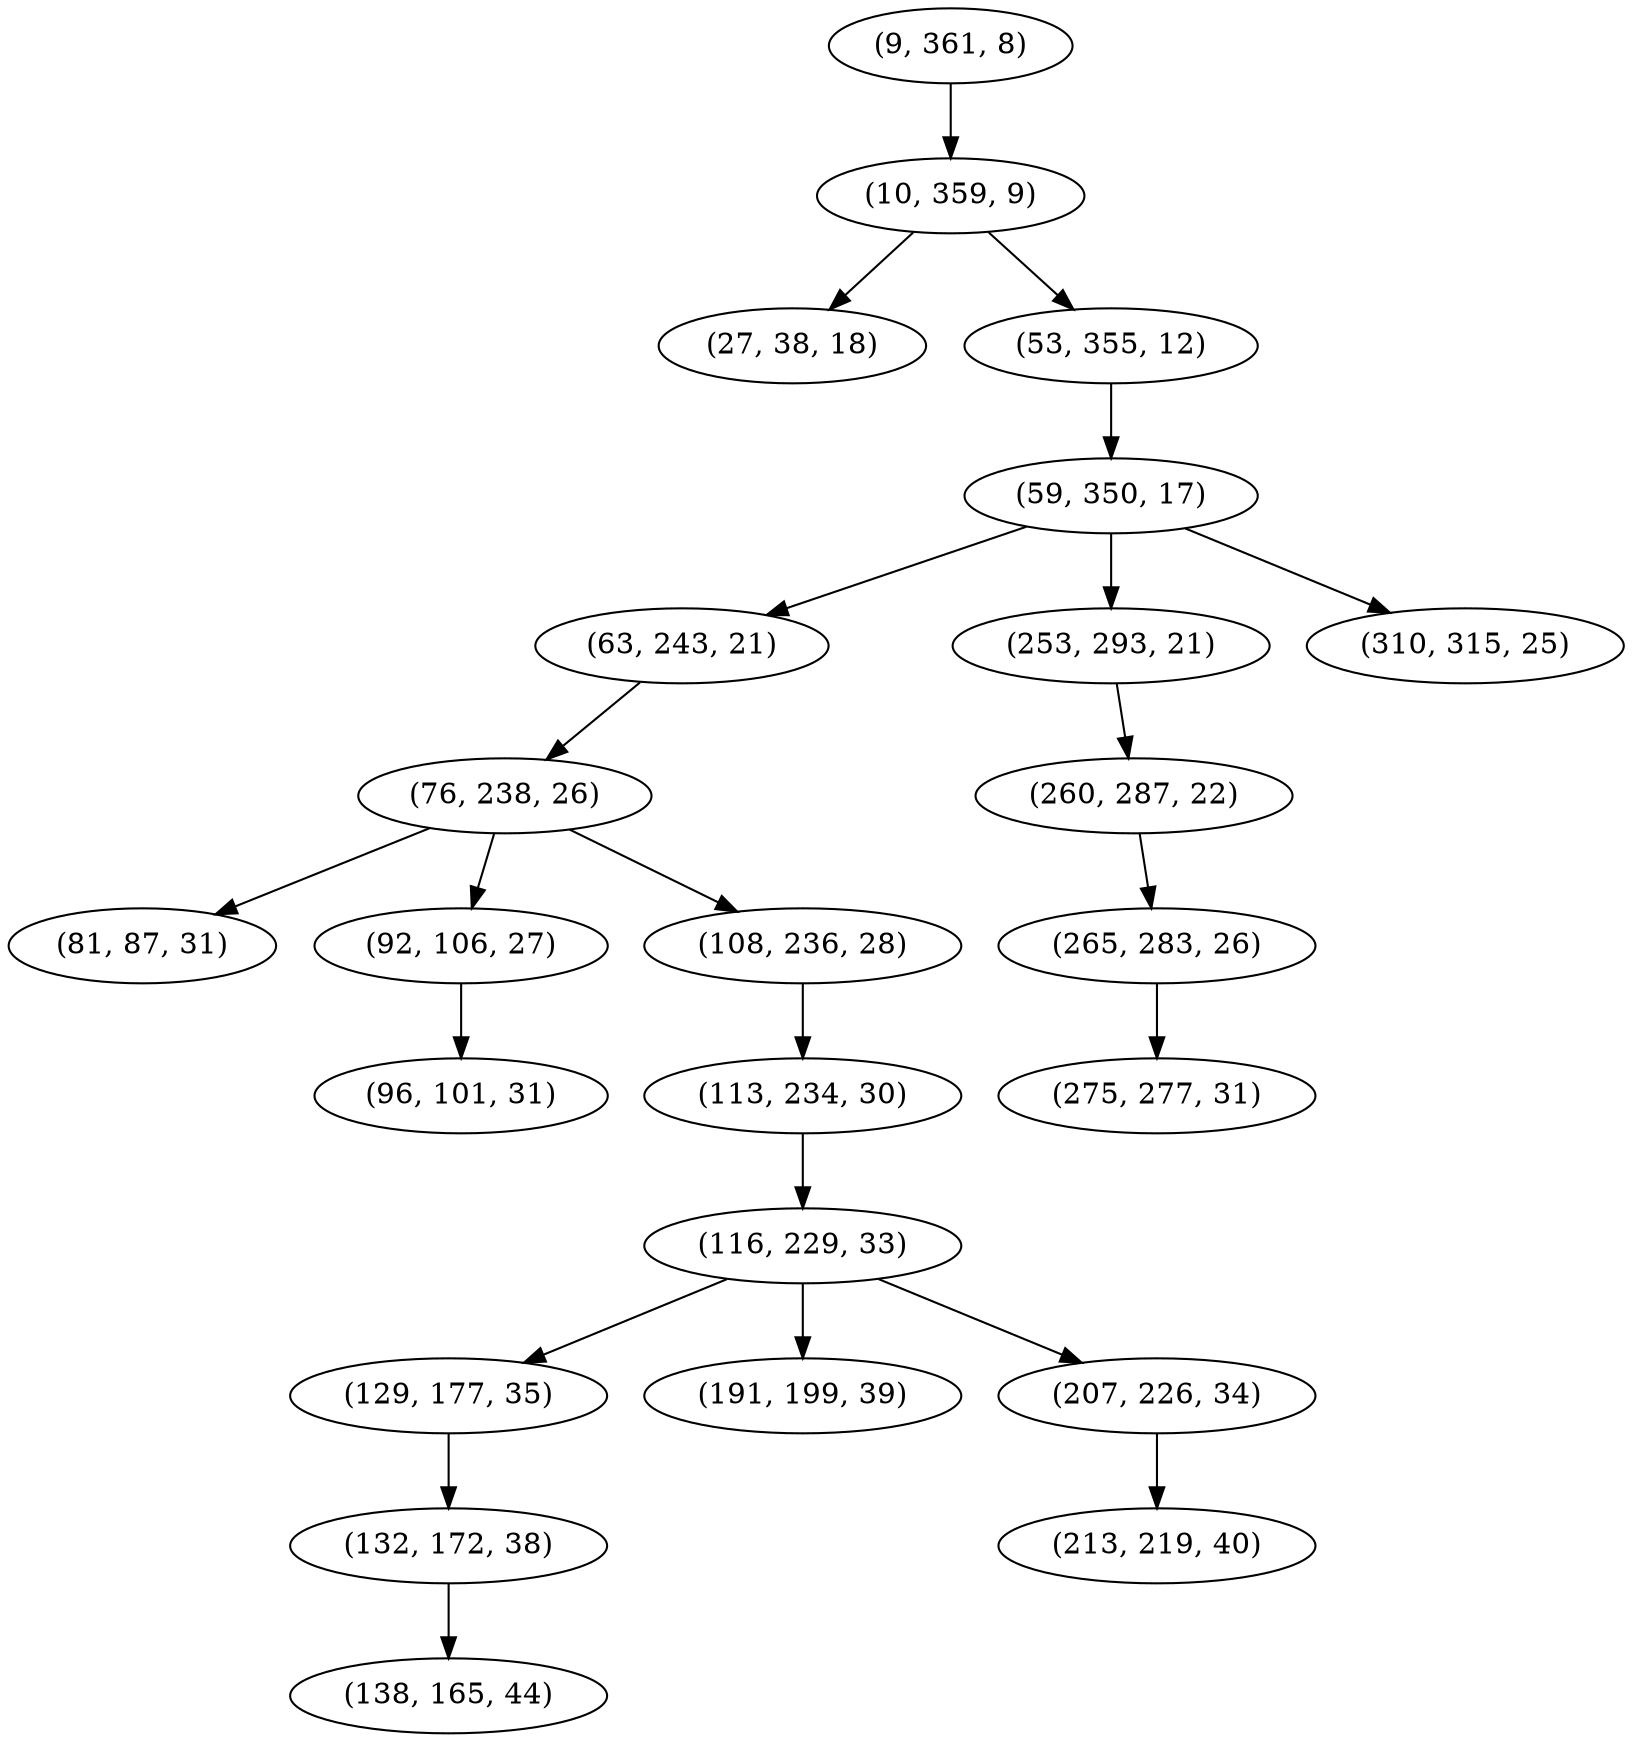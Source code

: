 digraph tree {
    "(9, 361, 8)";
    "(10, 359, 9)";
    "(27, 38, 18)";
    "(53, 355, 12)";
    "(59, 350, 17)";
    "(63, 243, 21)";
    "(76, 238, 26)";
    "(81, 87, 31)";
    "(92, 106, 27)";
    "(96, 101, 31)";
    "(108, 236, 28)";
    "(113, 234, 30)";
    "(116, 229, 33)";
    "(129, 177, 35)";
    "(132, 172, 38)";
    "(138, 165, 44)";
    "(191, 199, 39)";
    "(207, 226, 34)";
    "(213, 219, 40)";
    "(253, 293, 21)";
    "(260, 287, 22)";
    "(265, 283, 26)";
    "(275, 277, 31)";
    "(310, 315, 25)";
    "(9, 361, 8)" -> "(10, 359, 9)";
    "(10, 359, 9)" -> "(27, 38, 18)";
    "(10, 359, 9)" -> "(53, 355, 12)";
    "(53, 355, 12)" -> "(59, 350, 17)";
    "(59, 350, 17)" -> "(63, 243, 21)";
    "(59, 350, 17)" -> "(253, 293, 21)";
    "(59, 350, 17)" -> "(310, 315, 25)";
    "(63, 243, 21)" -> "(76, 238, 26)";
    "(76, 238, 26)" -> "(81, 87, 31)";
    "(76, 238, 26)" -> "(92, 106, 27)";
    "(76, 238, 26)" -> "(108, 236, 28)";
    "(92, 106, 27)" -> "(96, 101, 31)";
    "(108, 236, 28)" -> "(113, 234, 30)";
    "(113, 234, 30)" -> "(116, 229, 33)";
    "(116, 229, 33)" -> "(129, 177, 35)";
    "(116, 229, 33)" -> "(191, 199, 39)";
    "(116, 229, 33)" -> "(207, 226, 34)";
    "(129, 177, 35)" -> "(132, 172, 38)";
    "(132, 172, 38)" -> "(138, 165, 44)";
    "(207, 226, 34)" -> "(213, 219, 40)";
    "(253, 293, 21)" -> "(260, 287, 22)";
    "(260, 287, 22)" -> "(265, 283, 26)";
    "(265, 283, 26)" -> "(275, 277, 31)";
}
